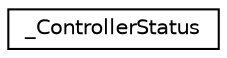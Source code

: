digraph "Graphical Class Hierarchy"
{
 // LATEX_PDF_SIZE
  edge [fontname="Helvetica",fontsize="10",labelfontname="Helvetica",labelfontsize="10"];
  node [fontname="Helvetica",fontsize="10",shape=record];
  rankdir="LR";
  Node0 [label="_ControllerStatus",height=0.2,width=0.4,color="black", fillcolor="white", style="filled",URL="$struct__ControllerStatus.html",tooltip=" "];
}
